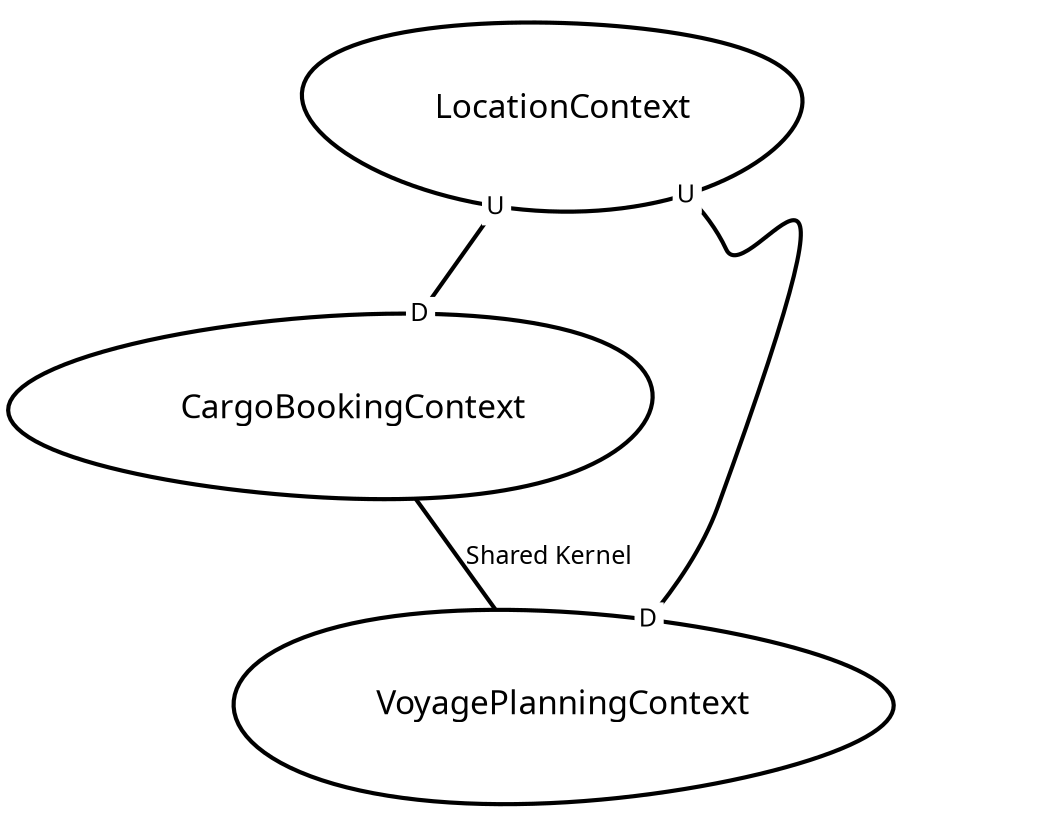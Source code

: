 digraph "ContextMapGraph" {
graph ["imagepath"="/tmp/GraphvizJava"]
"CargoBookingContext" ["margin"="0.3","orientation"="208","shape"="egg","fontsize"="16","style"="bold","label"="CargoBookingContext\n","fontname"="sans-serif"]
"VoyagePlanningContext" ["margin"="0.3","orientation"="272","shape"="egg","fontsize"="16","style"="bold","label"="VoyagePlanningContext\n","fontname"="sans-serif"]
"LocationContext" ["margin"="0.3","orientation"="300","shape"="egg","fontsize"="16","style"="bold","label"="LocationContext\n","fontname"="sans-serif"]
"CargoBookingContext" -> "VoyagePlanningContext" ["fontsize"="12","style"="bold","label"="Shared Kernel","dir"="none","fontname"="sans-serif"]
"LocationContext" -> "VoyagePlanningContext" ["headlabel"=<<table cellspacing="0" cellborder="0" border="0">
<tr><td bgcolor="white">D</td></tr>
</table>>,"labeldistance"="0","fontsize"="12","taillabel"=<<table cellspacing="0" cellborder="0" border="0">
<tr><td bgcolor="white">U</td></tr>
</table>>,"style"="bold","label"="                                        ","dir"="none","fontname"="sans-serif"]
"LocationContext" -> "CargoBookingContext" ["headlabel"=<<table cellspacing="0" cellborder="0" border="0">
<tr><td bgcolor="white">D</td></tr>
</table>>,"labeldistance"="0","fontsize"="12","taillabel"=<<table cellspacing="0" cellborder="0" border="0">
<tr><td bgcolor="white">U</td></tr>
</table>>,"style"="bold","label"="                                        ","dir"="none","fontname"="sans-serif"]
}